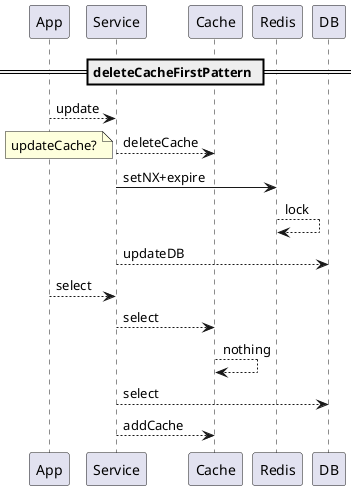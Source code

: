 @startuml
== deleteCacheFirstPattern ==
App --> Service: update
Service --> Cache: deleteCache
note left: updateCache?
Service -> Redis: setNX+expire
Redis --> Redis: lock
Service --> DB: updateDB
App --> Service: select
Service --> Cache: select
Cache --> Cache: nothing
Service --> DB: select
Service --> Cache: addCache

@enduml